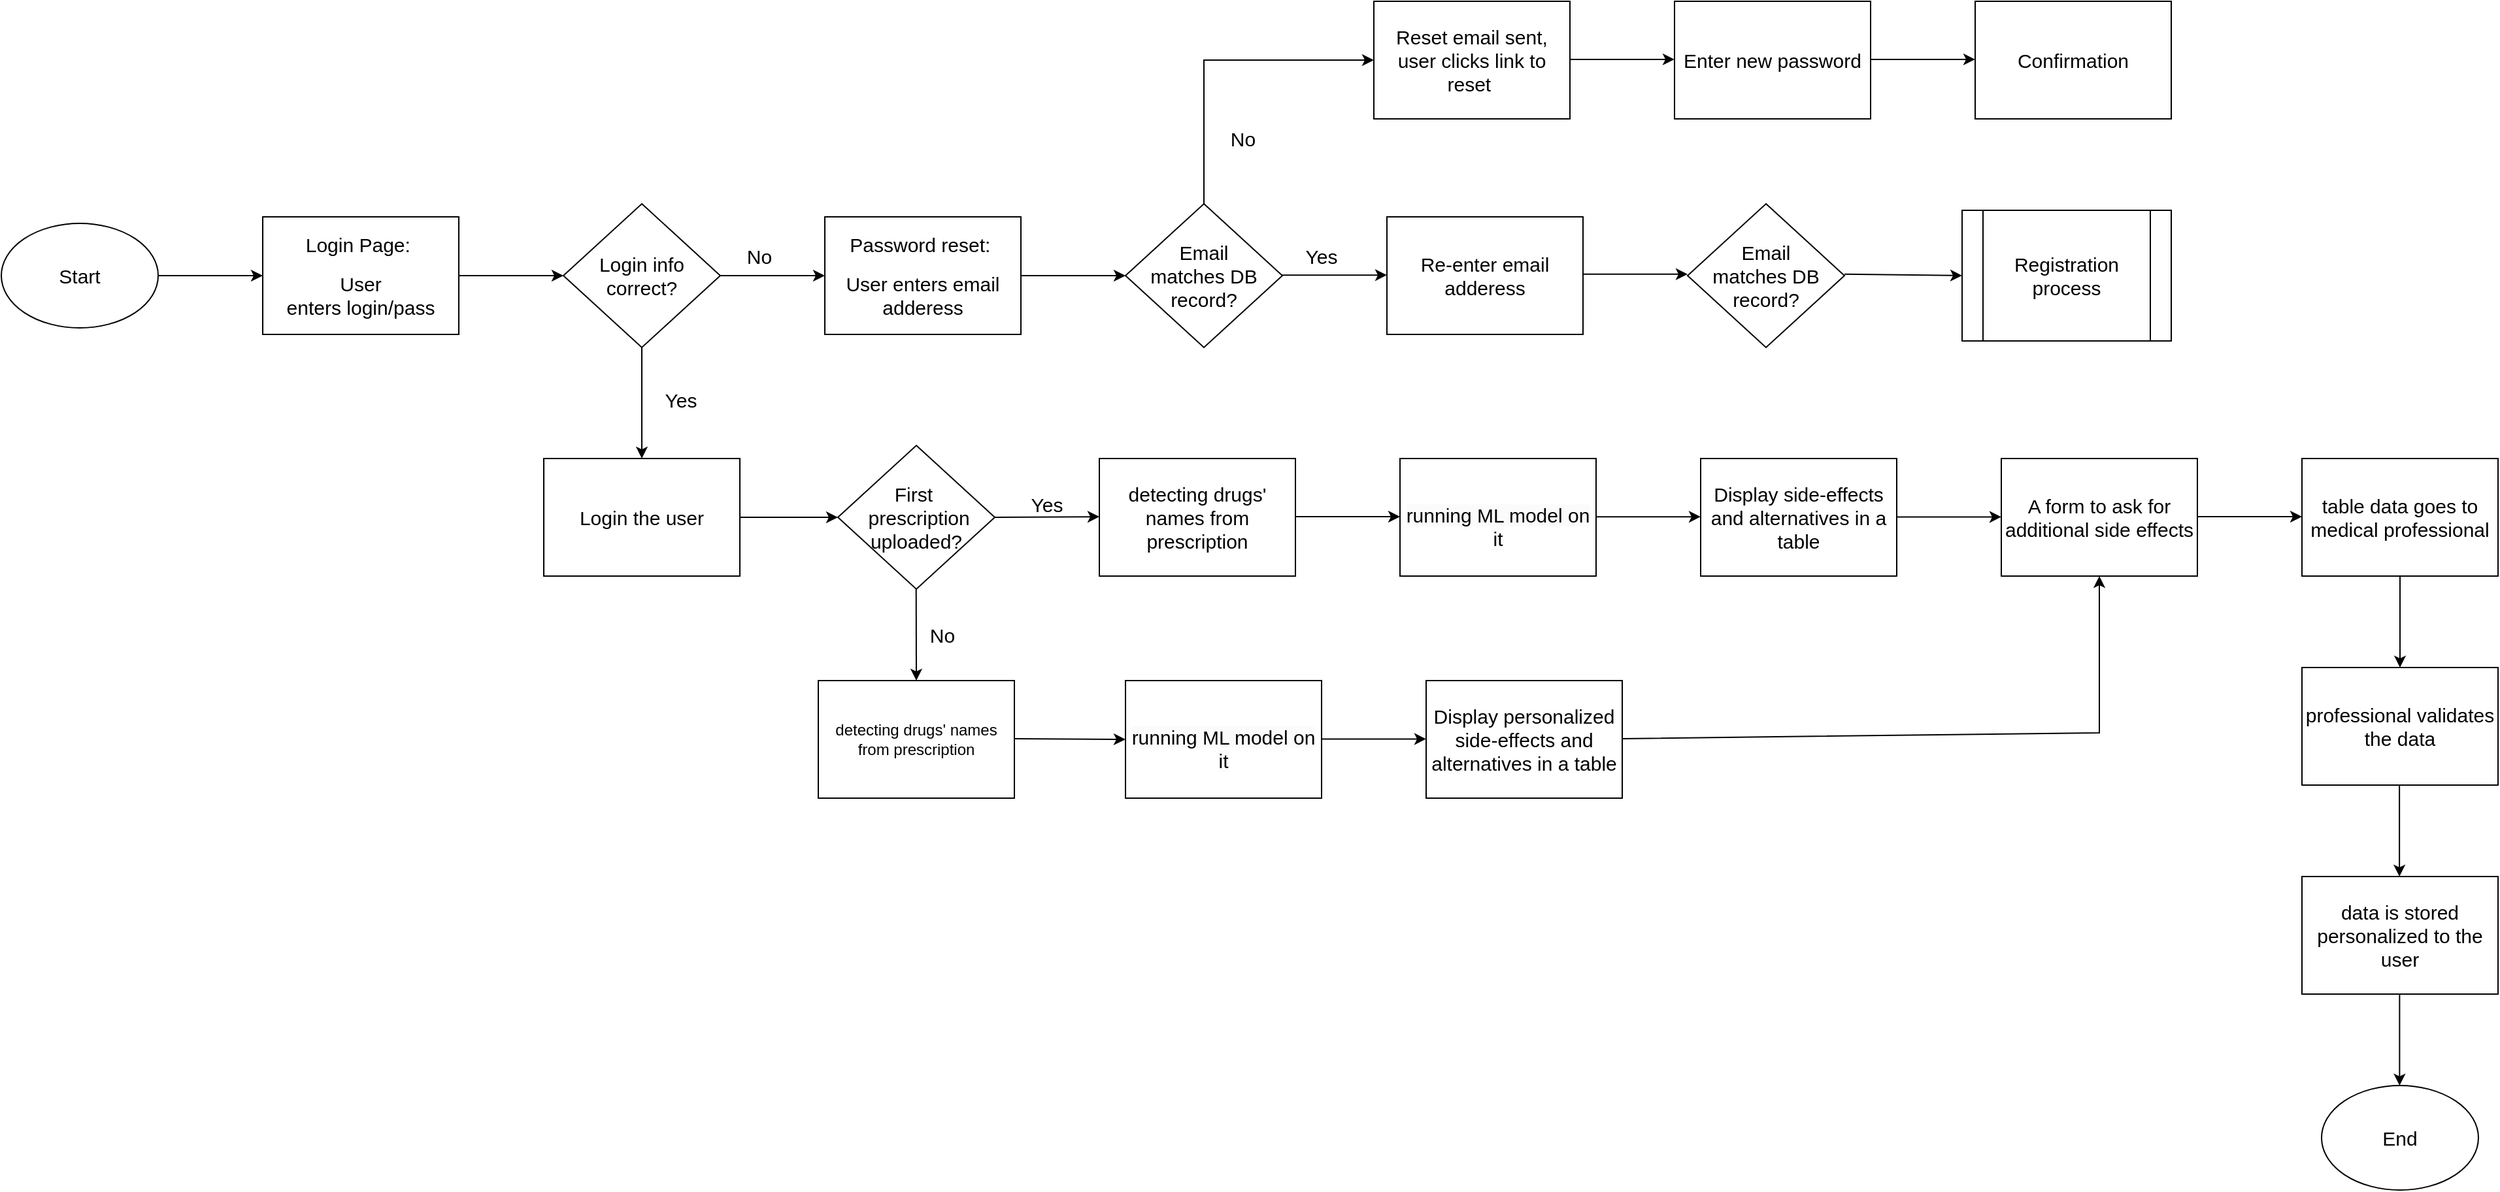 <mxfile version="20.8.10" type="device"><diagram name="Page-1" id="pOIxGLSnkGGl55lfJ453"><mxGraphModel dx="2960" dy="2880" grid="1" gridSize="10" guides="1" tooltips="1" connect="1" arrows="1" fold="1" page="1" pageScale="1" pageWidth="850" pageHeight="1100" math="0" shadow="0"><root><mxCell id="0"/><mxCell id="1" parent="0"/><mxCell id="2HzZzeDFOW4Vxlv6t4TT-1" value="&lt;p&gt;&lt;font style=&quot;font-size: 15px;&quot;&gt;Start&lt;/font&gt;&lt;/p&gt;" style="ellipse;whiteSpace=wrap;html=1;" parent="1" vertex="1"><mxGeometry x="40" y="160" width="120" height="80" as="geometry"/></mxCell><mxCell id="2HzZzeDFOW4Vxlv6t4TT-2" value="" style="endArrow=classic;html=1;rounded=0;exitX=1;exitY=0.5;exitDx=0;exitDy=0;" parent="1" source="2HzZzeDFOW4Vxlv6t4TT-1" edge="1"><mxGeometry width="50" height="50" relative="1" as="geometry"><mxPoint x="400" y="330" as="sourcePoint"/><mxPoint x="240" y="200" as="targetPoint"/></mxGeometry></mxCell><mxCell id="2HzZzeDFOW4Vxlv6t4TT-4" value="&lt;p&gt;&lt;font style=&quot;font-size: 15px;&quot;&gt;Login Page:&amp;nbsp;&lt;/font&gt;&lt;/p&gt;&lt;p&gt;&lt;font style=&quot;font-size: 15px;&quot;&gt;User enters&amp;nbsp;&lt;/font&gt;&lt;span style=&quot;font-size: 15px; background-color: initial;&quot;&gt;login/pass&lt;/span&gt;&lt;/p&gt;" style="rounded=0;whiteSpace=wrap;html=1;" parent="1" vertex="1"><mxGeometry x="240" y="155" width="150" height="90" as="geometry"/></mxCell><mxCell id="2HzZzeDFOW4Vxlv6t4TT-5" value="" style="endArrow=classic;html=1;rounded=0;fontSize=15;exitX=1;exitY=0.5;exitDx=0;exitDy=0;" parent="1" source="2HzZzeDFOW4Vxlv6t4TT-4" edge="1"><mxGeometry width="50" height="50" relative="1" as="geometry"><mxPoint x="400" y="250" as="sourcePoint"/><mxPoint x="470" y="200" as="targetPoint"/></mxGeometry></mxCell><mxCell id="2HzZzeDFOW4Vxlv6t4TT-6" value="Login info correct?" style="rhombus;whiteSpace=wrap;html=1;fontSize=15;" parent="1" vertex="1"><mxGeometry x="470" y="145" width="120" height="110" as="geometry"/></mxCell><mxCell id="2HzZzeDFOW4Vxlv6t4TT-7" value="" style="endArrow=classic;html=1;rounded=0;fontSize=15;exitX=1;exitY=0.5;exitDx=0;exitDy=0;" parent="1" source="2HzZzeDFOW4Vxlv6t4TT-6" edge="1"><mxGeometry width="50" height="50" relative="1" as="geometry"><mxPoint x="400" y="240" as="sourcePoint"/><mxPoint x="670" y="200" as="targetPoint"/></mxGeometry></mxCell><mxCell id="2HzZzeDFOW4Vxlv6t4TT-9" value="" style="endArrow=classic;html=1;rounded=0;fontSize=15;exitX=1;exitY=0.5;exitDx=0;exitDy=0;" parent="1" edge="1"><mxGeometry width="50" height="50" relative="1" as="geometry"><mxPoint x="530" y="255" as="sourcePoint"/><mxPoint x="530" y="340" as="targetPoint"/></mxGeometry></mxCell><mxCell id="2HzZzeDFOW4Vxlv6t4TT-11" value="&lt;p&gt;&lt;font style=&quot;font-size: 15px;&quot;&gt;Password reset:&amp;nbsp;&lt;/font&gt;&lt;/p&gt;&lt;p&gt;&lt;font style=&quot;font-size: 15px;&quot;&gt;User enters email adderess&lt;/font&gt;&lt;/p&gt;" style="rounded=0;whiteSpace=wrap;html=1;" parent="1" vertex="1"><mxGeometry x="670" y="155" width="150" height="90" as="geometry"/></mxCell><mxCell id="2HzZzeDFOW4Vxlv6t4TT-12" value="&lt;p&gt;&lt;span style=&quot;font-size: 15px;&quot;&gt;Login the user&lt;/span&gt;&lt;/p&gt;" style="rounded=0;whiteSpace=wrap;html=1;" parent="1" vertex="1"><mxGeometry x="455" y="340" width="150" height="90" as="geometry"/></mxCell><mxCell id="2HzZzeDFOW4Vxlv6t4TT-13" value="Email &lt;br&gt;matches DB record?" style="rhombus;whiteSpace=wrap;html=1;fontSize=15;" parent="1" vertex="1"><mxGeometry x="900" y="145" width="120" height="110" as="geometry"/></mxCell><mxCell id="2HzZzeDFOW4Vxlv6t4TT-14" value="" style="endArrow=classic;html=1;rounded=0;fontSize=15;exitX=1;exitY=0.5;exitDx=0;exitDy=0;" parent="1" source="2HzZzeDFOW4Vxlv6t4TT-11" edge="1"><mxGeometry width="50" height="50" relative="1" as="geometry"><mxPoint x="610" y="300" as="sourcePoint"/><mxPoint x="900" y="200" as="targetPoint"/></mxGeometry></mxCell><mxCell id="2HzZzeDFOW4Vxlv6t4TT-15" value="" style="endArrow=classic;html=1;rounded=0;fontSize=15;exitX=1;exitY=0.5;exitDx=0;exitDy=0;" parent="1" edge="1"><mxGeometry width="50" height="50" relative="1" as="geometry"><mxPoint x="1020" y="199.6" as="sourcePoint"/><mxPoint x="1100" y="199.6" as="targetPoint"/></mxGeometry></mxCell><mxCell id="2HzZzeDFOW4Vxlv6t4TT-16" value="&lt;p&gt;&lt;span style=&quot;font-size: 15px; background-color: initial;&quot;&gt;Re-enter email adderess&lt;/span&gt;&lt;br&gt;&lt;/p&gt;" style="rounded=0;whiteSpace=wrap;html=1;" parent="1" vertex="1"><mxGeometry x="1100" y="155" width="150" height="90" as="geometry"/></mxCell><mxCell id="2HzZzeDFOW4Vxlv6t4TT-17" value="" style="endArrow=classic;html=1;rounded=0;fontSize=15;entryX=0;entryY=0.5;entryDx=0;entryDy=0;exitX=0.5;exitY=0;exitDx=0;exitDy=0;" parent="1" source="2HzZzeDFOW4Vxlv6t4TT-13" target="2HzZzeDFOW4Vxlv6t4TT-18" edge="1"><mxGeometry width="50" height="50" relative="1" as="geometry"><mxPoint x="960" y="140" as="sourcePoint"/><mxPoint x="1080" y="30" as="targetPoint"/><Array as="points"><mxPoint x="960" y="35"/></Array></mxGeometry></mxCell><mxCell id="2HzZzeDFOW4Vxlv6t4TT-18" value="&lt;p&gt;&lt;span style=&quot;font-size: 15px;&quot;&gt;Reset email sent, user clicks link to reset&amp;nbsp;&lt;/span&gt;&lt;/p&gt;" style="rounded=0;whiteSpace=wrap;html=1;" parent="1" vertex="1"><mxGeometry x="1090" y="-10" width="150" height="90" as="geometry"/></mxCell><mxCell id="2HzZzeDFOW4Vxlv6t4TT-19" value="Yes" style="text;html=1;strokeColor=none;fillColor=none;align=center;verticalAlign=middle;whiteSpace=wrap;rounded=0;fontSize=15;" parent="1" vertex="1"><mxGeometry x="1020" y="170" width="60" height="30" as="geometry"/></mxCell><mxCell id="2HzZzeDFOW4Vxlv6t4TT-22" value="No" style="text;html=1;strokeColor=none;fillColor=none;align=center;verticalAlign=middle;whiteSpace=wrap;rounded=0;fontSize=15;" parent="1" vertex="1"><mxGeometry x="960" y="80" width="60" height="30" as="geometry"/></mxCell><mxCell id="2HzZzeDFOW4Vxlv6t4TT-23" value="No" style="text;html=1;strokeColor=none;fillColor=none;align=center;verticalAlign=middle;whiteSpace=wrap;rounded=0;fontSize=15;" parent="1" vertex="1"><mxGeometry x="590" y="170" width="60" height="30" as="geometry"/></mxCell><mxCell id="2HzZzeDFOW4Vxlv6t4TT-28" value="Yes" style="text;html=1;strokeColor=none;fillColor=none;align=center;verticalAlign=middle;whiteSpace=wrap;rounded=0;fontSize=15;" parent="1" vertex="1"><mxGeometry x="530" y="280" width="60" height="30" as="geometry"/></mxCell><mxCell id="2HzZzeDFOW4Vxlv6t4TT-29" value="" style="endArrow=classic;html=1;rounded=0;fontSize=15;exitX=1;exitY=0.5;exitDx=0;exitDy=0;" parent="1" edge="1"><mxGeometry width="50" height="50" relative="1" as="geometry"><mxPoint x="1240" y="34.44" as="sourcePoint"/><mxPoint x="1320" y="34.44" as="targetPoint"/></mxGeometry></mxCell><mxCell id="2HzZzeDFOW4Vxlv6t4TT-30" value="&lt;p&gt;&lt;span style=&quot;font-size: 15px;&quot;&gt;Enter new password&lt;/span&gt;&lt;/p&gt;" style="rounded=0;whiteSpace=wrap;html=1;" parent="1" vertex="1"><mxGeometry x="1320" y="-10" width="150" height="90" as="geometry"/></mxCell><mxCell id="2HzZzeDFOW4Vxlv6t4TT-31" value="" style="endArrow=classic;html=1;rounded=0;fontSize=15;exitX=1;exitY=0.5;exitDx=0;exitDy=0;" parent="1" edge="1"><mxGeometry width="50" height="50" relative="1" as="geometry"><mxPoint x="1470" y="34.44" as="sourcePoint"/><mxPoint x="1550" y="34.44" as="targetPoint"/></mxGeometry></mxCell><mxCell id="2HzZzeDFOW4Vxlv6t4TT-32" value="&lt;p&gt;&lt;span style=&quot;font-size: 15px;&quot;&gt;Confirmation&lt;/span&gt;&lt;/p&gt;" style="rounded=0;whiteSpace=wrap;html=1;" parent="1" vertex="1"><mxGeometry x="1550" y="-10" width="150" height="90" as="geometry"/></mxCell><mxCell id="2HzZzeDFOW4Vxlv6t4TT-33" value="Email &lt;br&gt;matches DB record?" style="rhombus;whiteSpace=wrap;html=1;fontSize=15;" parent="1" vertex="1"><mxGeometry x="1330" y="145" width="120" height="110" as="geometry"/></mxCell><mxCell id="2HzZzeDFOW4Vxlv6t4TT-34" value="" style="endArrow=classic;html=1;rounded=0;fontSize=15;exitX=1;exitY=0.5;exitDx=0;exitDy=0;" parent="1" edge="1"><mxGeometry width="50" height="50" relative="1" as="geometry"><mxPoint x="1250" y="198.89" as="sourcePoint"/><mxPoint x="1330" y="198.89" as="targetPoint"/></mxGeometry></mxCell><mxCell id="2HzZzeDFOW4Vxlv6t4TT-36" value="" style="endArrow=classic;html=1;rounded=0;fontSize=15;exitX=1;exitY=0.5;exitDx=0;exitDy=0;entryX=0;entryY=0.5;entryDx=0;entryDy=0;" parent="1" target="2HzZzeDFOW4Vxlv6t4TT-37" edge="1"><mxGeometry width="50" height="50" relative="1" as="geometry"><mxPoint x="1450" y="198.89" as="sourcePoint"/><mxPoint x="1530" y="198.89" as="targetPoint"/></mxGeometry></mxCell><mxCell id="2HzZzeDFOW4Vxlv6t4TT-37" value="Registration process" style="shape=process;whiteSpace=wrap;html=1;backgroundOutline=1;fontSize=15;" parent="1" vertex="1"><mxGeometry x="1540" y="150" width="160" height="100" as="geometry"/></mxCell><mxCell id="2HzZzeDFOW4Vxlv6t4TT-39" value="First&amp;nbsp;&lt;br&gt;&amp;nbsp;prescription uploaded?" style="rhombus;whiteSpace=wrap;html=1;fontSize=15;" parent="1" vertex="1"><mxGeometry x="680" y="330" width="120" height="110" as="geometry"/></mxCell><mxCell id="2HzZzeDFOW4Vxlv6t4TT-41" value="" style="endArrow=classic;html=1;rounded=0;fontSize=15;exitX=1;exitY=0.5;exitDx=0;exitDy=0;" parent="1" source="2HzZzeDFOW4Vxlv6t4TT-12" edge="1"><mxGeometry width="50" height="50" relative="1" as="geometry"><mxPoint x="529.44" y="430" as="sourcePoint"/><mxPoint x="680" y="385" as="targetPoint"/></mxGeometry></mxCell><mxCell id="ItAEErF-z_TDuCRy3Q2A-17" value="" style="endArrow=classic;html=1;rounded=0;fontSize=15;exitX=1;exitY=0.5;exitDx=0;exitDy=0;" parent="1" edge="1"><mxGeometry width="50" height="50" relative="1" as="geometry"><mxPoint x="739.85" y="440" as="sourcePoint"/><mxPoint x="740" y="510" as="targetPoint"/></mxGeometry></mxCell><mxCell id="ItAEErF-z_TDuCRy3Q2A-19" value="No" style="text;html=1;strokeColor=none;fillColor=none;align=center;verticalAlign=middle;whiteSpace=wrap;rounded=0;fontSize=15;" parent="1" vertex="1"><mxGeometry x="730" y="460" width="60" height="30" as="geometry"/></mxCell><mxCell id="ItAEErF-z_TDuCRy3Q2A-23" value="" style="endArrow=classic;html=1;rounded=0;fontSize=15;" parent="1" edge="1"><mxGeometry width="50" height="50" relative="1" as="geometry"><mxPoint x="800" y="385" as="sourcePoint"/><mxPoint x="880.0" y="384.55" as="targetPoint"/></mxGeometry></mxCell><mxCell id="ItAEErF-z_TDuCRy3Q2A-24" value="Yes" style="text;html=1;strokeColor=none;fillColor=none;align=center;verticalAlign=middle;whiteSpace=wrap;rounded=0;fontSize=15;" parent="1" vertex="1"><mxGeometry x="810" y="360" width="60" height="30" as="geometry"/></mxCell><mxCell id="ItAEErF-z_TDuCRy3Q2A-27" value="&lt;p&gt;&lt;span style=&quot;font-size: 15px;&quot;&gt;detecting drugs' names from prescription&lt;/span&gt;&lt;/p&gt;" style="rounded=0;whiteSpace=wrap;html=1;" parent="1" vertex="1"><mxGeometry x="880" y="340" width="150" height="90" as="geometry"/></mxCell><mxCell id="ItAEErF-z_TDuCRy3Q2A-28" value="&lt;p&gt;detecting drugs' names from prescription&lt;br&gt;&lt;/p&gt;" style="rounded=0;whiteSpace=wrap;html=1;" parent="1" vertex="1"><mxGeometry x="665" y="510" width="150" height="90" as="geometry"/></mxCell><mxCell id="ItAEErF-z_TDuCRy3Q2A-29" value="" style="endArrow=classic;html=1;rounded=0;fontSize=15;exitX=1;exitY=0.5;exitDx=0;exitDy=0;" parent="1" edge="1"><mxGeometry width="50" height="50" relative="1" as="geometry"><mxPoint x="1030" y="384.55" as="sourcePoint"/><mxPoint x="1110" y="384.55" as="targetPoint"/></mxGeometry></mxCell><mxCell id="ItAEErF-z_TDuCRy3Q2A-30" value="&lt;br&gt;&lt;span style=&quot;color: rgb(0, 0, 0); font-family: Helvetica; font-size: 15px; font-style: normal; font-variant-ligatures: normal; font-variant-caps: normal; font-weight: 400; letter-spacing: normal; orphans: 2; text-align: center; text-indent: 0px; text-transform: none; widows: 2; word-spacing: 0px; -webkit-text-stroke-width: 0px; background-color: rgb(251, 251, 251); text-decoration-thickness: initial; text-decoration-style: initial; text-decoration-color: initial; float: none; display: inline !important;&quot;&gt;&lt;span&gt;running ML model on it&lt;/span&gt;&lt;/span&gt;" style="rounded=0;whiteSpace=wrap;html=1;" parent="1" vertex="1"><mxGeometry x="1110" y="340" width="150" height="90" as="geometry"/></mxCell><mxCell id="ItAEErF-z_TDuCRy3Q2A-31" value="" style="endArrow=classic;html=1;rounded=0;fontSize=15;exitX=1;exitY=0.5;exitDx=0;exitDy=0;" parent="1" edge="1"><mxGeometry width="50" height="50" relative="1" as="geometry"><mxPoint x="1260" y="384.6" as="sourcePoint"/><mxPoint x="1340" y="384.6" as="targetPoint"/></mxGeometry></mxCell><mxCell id="ItAEErF-z_TDuCRy3Q2A-32" value="&lt;p&gt;&lt;span style=&quot;font-size: 15px; background-color: initial;&quot;&gt;Display side-effects and alternatives in a table&lt;/span&gt;&lt;br&gt;&lt;/p&gt;" style="rounded=0;whiteSpace=wrap;html=1;" parent="1" vertex="1"><mxGeometry x="1340" y="340" width="150" height="90" as="geometry"/></mxCell><mxCell id="ItAEErF-z_TDuCRy3Q2A-34" value="" style="endArrow=classic;html=1;rounded=0;fontSize=15;exitX=1;exitY=0.5;exitDx=0;exitDy=0;" parent="1" edge="1"><mxGeometry width="50" height="50" relative="1" as="geometry"><mxPoint x="1490" y="384.73" as="sourcePoint"/><mxPoint x="1570" y="384.73" as="targetPoint"/></mxGeometry></mxCell><mxCell id="ItAEErF-z_TDuCRy3Q2A-35" value="&lt;p&gt;&lt;span style=&quot;font-size: 15px;&quot;&gt;table data goes to medical professional&lt;/span&gt;&lt;/p&gt;" style="rounded=0;whiteSpace=wrap;html=1;" parent="1" vertex="1"><mxGeometry x="1800" y="340" width="150" height="90" as="geometry"/></mxCell><mxCell id="ItAEErF-z_TDuCRy3Q2A-36" value="" style="endArrow=classic;html=1;rounded=0;fontSize=15;exitX=1;exitY=0.5;exitDx=0;exitDy=0;entryX=0;entryY=0.5;entryDx=0;entryDy=0;" parent="1" edge="1"><mxGeometry width="50" height="50" relative="1" as="geometry"><mxPoint x="815" y="554.44" as="sourcePoint"/><mxPoint x="900" y="555" as="targetPoint"/></mxGeometry></mxCell><mxCell id="ItAEErF-z_TDuCRy3Q2A-40" value="&lt;br&gt;&lt;span style=&quot;color: rgb(0, 0, 0); font-family: Helvetica; font-size: 15px; font-style: normal; font-variant-ligatures: normal; font-variant-caps: normal; font-weight: 400; letter-spacing: normal; orphans: 2; text-align: center; text-indent: 0px; text-transform: none; widows: 2; word-spacing: 0px; -webkit-text-stroke-width: 0px; background-color: rgb(251, 251, 251); text-decoration-thickness: initial; text-decoration-style: initial; text-decoration-color: initial; float: none; display: inline !important;&quot;&gt;&lt;span&gt;running ML model on it&lt;/span&gt;&lt;/span&gt;" style="rounded=0;whiteSpace=wrap;html=1;" parent="1" vertex="1"><mxGeometry x="900" y="510" width="150" height="90" as="geometry"/></mxCell><mxCell id="ED0KlcZUO5BkFLt43aTZ-1" value="" style="endArrow=classic;html=1;rounded=0;fontSize=15;exitX=1;exitY=0.5;exitDx=0;exitDy=0;" edge="1" parent="1"><mxGeometry width="50" height="50" relative="1" as="geometry"><mxPoint x="1050" y="554.74" as="sourcePoint"/><mxPoint x="1130" y="554.74" as="targetPoint"/></mxGeometry></mxCell><mxCell id="ED0KlcZUO5BkFLt43aTZ-2" value="&lt;p&gt;&lt;span style=&quot;font-size: 15px; background-color: initial;&quot;&gt;Display personalized side-effects and alternatives in a table&lt;/span&gt;&lt;br&gt;&lt;/p&gt;" style="rounded=0;whiteSpace=wrap;html=1;" vertex="1" parent="1"><mxGeometry x="1130" y="510" width="150" height="90" as="geometry"/></mxCell><mxCell id="ED0KlcZUO5BkFLt43aTZ-4" value="&lt;p&gt;&lt;span style=&quot;font-size: 15px; background-color: initial;&quot;&gt;A form to ask for additional side effects&lt;/span&gt;&lt;br&gt;&lt;/p&gt;" style="rounded=0;whiteSpace=wrap;html=1;" vertex="1" parent="1"><mxGeometry x="1570" y="340" width="150" height="90" as="geometry"/></mxCell><mxCell id="ED0KlcZUO5BkFLt43aTZ-5" value="" style="endArrow=classic;html=1;rounded=0;fontSize=15;exitX=1;exitY=0.5;exitDx=0;exitDy=0;" edge="1" parent="1"><mxGeometry width="50" height="50" relative="1" as="geometry"><mxPoint x="1720" y="384.52" as="sourcePoint"/><mxPoint x="1800" y="384.52" as="targetPoint"/></mxGeometry></mxCell><mxCell id="ED0KlcZUO5BkFLt43aTZ-6" value="" style="endArrow=classic;html=1;rounded=0;fontSize=15;exitX=0.5;exitY=1;exitDx=0;exitDy=0;" edge="1" parent="1" source="ItAEErF-z_TDuCRy3Q2A-35"><mxGeometry width="50" height="50" relative="1" as="geometry"><mxPoint x="1840" y="474.52" as="sourcePoint"/><mxPoint x="1875" y="500" as="targetPoint"/></mxGeometry></mxCell><mxCell id="ED0KlcZUO5BkFLt43aTZ-7" value="&lt;p&gt;&lt;span style=&quot;font-size: 15px;&quot;&gt;professional validates the data&lt;/span&gt;&lt;/p&gt;" style="rounded=0;whiteSpace=wrap;html=1;" vertex="1" parent="1"><mxGeometry x="1800" y="500" width="150" height="90" as="geometry"/></mxCell><mxCell id="ED0KlcZUO5BkFLt43aTZ-8" value="" style="endArrow=classic;html=1;rounded=0;fontSize=15;exitX=0.5;exitY=1;exitDx=0;exitDy=0;" edge="1" parent="1"><mxGeometry width="50" height="50" relative="1" as="geometry"><mxPoint x="1874.57" y="590" as="sourcePoint"/><mxPoint x="1874.57" y="660" as="targetPoint"/></mxGeometry></mxCell><mxCell id="ED0KlcZUO5BkFLt43aTZ-9" value="&lt;p&gt;&lt;span style=&quot;font-size: 15px;&quot;&gt;data is stored personalized to the user&lt;/span&gt;&lt;/p&gt;" style="rounded=0;whiteSpace=wrap;html=1;" vertex="1" parent="1"><mxGeometry x="1800" y="660" width="150" height="90" as="geometry"/></mxCell><mxCell id="ED0KlcZUO5BkFLt43aTZ-10" value="" style="endArrow=classic;html=1;rounded=0;fontSize=15;exitX=1;exitY=0.5;exitDx=0;exitDy=0;entryX=0.5;entryY=1;entryDx=0;entryDy=0;" edge="1" parent="1" target="ED0KlcZUO5BkFLt43aTZ-4"><mxGeometry width="50" height="50" relative="1" as="geometry"><mxPoint x="1280" y="554.44" as="sourcePoint"/><mxPoint x="1360" y="554.44" as="targetPoint"/><Array as="points"><mxPoint x="1645" y="550"/></Array></mxGeometry></mxCell><mxCell id="ED0KlcZUO5BkFLt43aTZ-11" value="&lt;p&gt;&lt;font style=&quot;font-size: 15px;&quot;&gt;End&lt;/font&gt;&lt;/p&gt;" style="ellipse;whiteSpace=wrap;html=1;" vertex="1" parent="1"><mxGeometry x="1815" y="820" width="120" height="80" as="geometry"/></mxCell><mxCell id="ED0KlcZUO5BkFLt43aTZ-12" value="" style="endArrow=classic;html=1;rounded=0;fontSize=15;exitX=0.5;exitY=1;exitDx=0;exitDy=0;" edge="1" parent="1"><mxGeometry width="50" height="50" relative="1" as="geometry"><mxPoint x="1874.68" y="750" as="sourcePoint"/><mxPoint x="1874.68" y="820" as="targetPoint"/></mxGeometry></mxCell></root></mxGraphModel></diagram></mxfile>